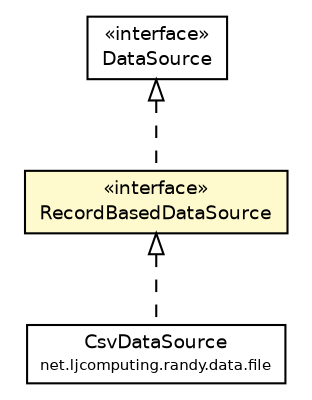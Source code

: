 #!/usr/local/bin/dot
#
# Class diagram 
# Generated by UMLGraph version R5_6 (http://www.umlgraph.org/)
#

digraph G {
	edge [fontname="Helvetica",fontsize=10,labelfontname="Helvetica",labelfontsize=10];
	node [fontname="Helvetica",fontsize=10,shape=plaintext];
	nodesep=0.25;
	ranksep=0.5;
	// net.ljcomputing.randy.data.RecordBasedDataSource
	c577 [label=<<table title="net.ljcomputing.randy.data.RecordBasedDataSource" border="0" cellborder="1" cellspacing="0" cellpadding="2" port="p" bgcolor="lemonChiffon" href="./RecordBasedDataSource.html">
		<tr><td><table border="0" cellspacing="0" cellpadding="1">
<tr><td align="center" balign="center"> &#171;interface&#187; </td></tr>
<tr><td align="center" balign="center"> RecordBasedDataSource </td></tr>
		</table></td></tr>
		</table>>, URL="./RecordBasedDataSource.html", fontname="Helvetica", fontcolor="black", fontsize=9.0];
	// net.ljcomputing.randy.data.DataSource
	c578 [label=<<table title="net.ljcomputing.randy.data.DataSource" border="0" cellborder="1" cellspacing="0" cellpadding="2" port="p" href="./DataSource.html">
		<tr><td><table border="0" cellspacing="0" cellpadding="1">
<tr><td align="center" balign="center"> &#171;interface&#187; </td></tr>
<tr><td align="center" balign="center"> DataSource </td></tr>
		</table></td></tr>
		</table>>, URL="./DataSource.html", fontname="Helvetica", fontcolor="black", fontsize=9.0];
	// net.ljcomputing.randy.data.file.CsvDataSource
	c584 [label=<<table title="net.ljcomputing.randy.data.file.CsvDataSource" border="0" cellborder="1" cellspacing="0" cellpadding="2" port="p" href="./file/CsvDataSource.html">
		<tr><td><table border="0" cellspacing="0" cellpadding="1">
<tr><td align="center" balign="center"> CsvDataSource </td></tr>
<tr><td align="center" balign="center"><font point-size="7.0"> net.ljcomputing.randy.data.file </font></td></tr>
		</table></td></tr>
		</table>>, URL="./file/CsvDataSource.html", fontname="Helvetica", fontcolor="black", fontsize=9.0];
	//net.ljcomputing.randy.data.RecordBasedDataSource implements net.ljcomputing.randy.data.DataSource
	c578:p -> c577:p [dir=back,arrowtail=empty,style=dashed];
	//net.ljcomputing.randy.data.file.CsvDataSource implements net.ljcomputing.randy.data.RecordBasedDataSource
	c577:p -> c584:p [dir=back,arrowtail=empty,style=dashed];
}

